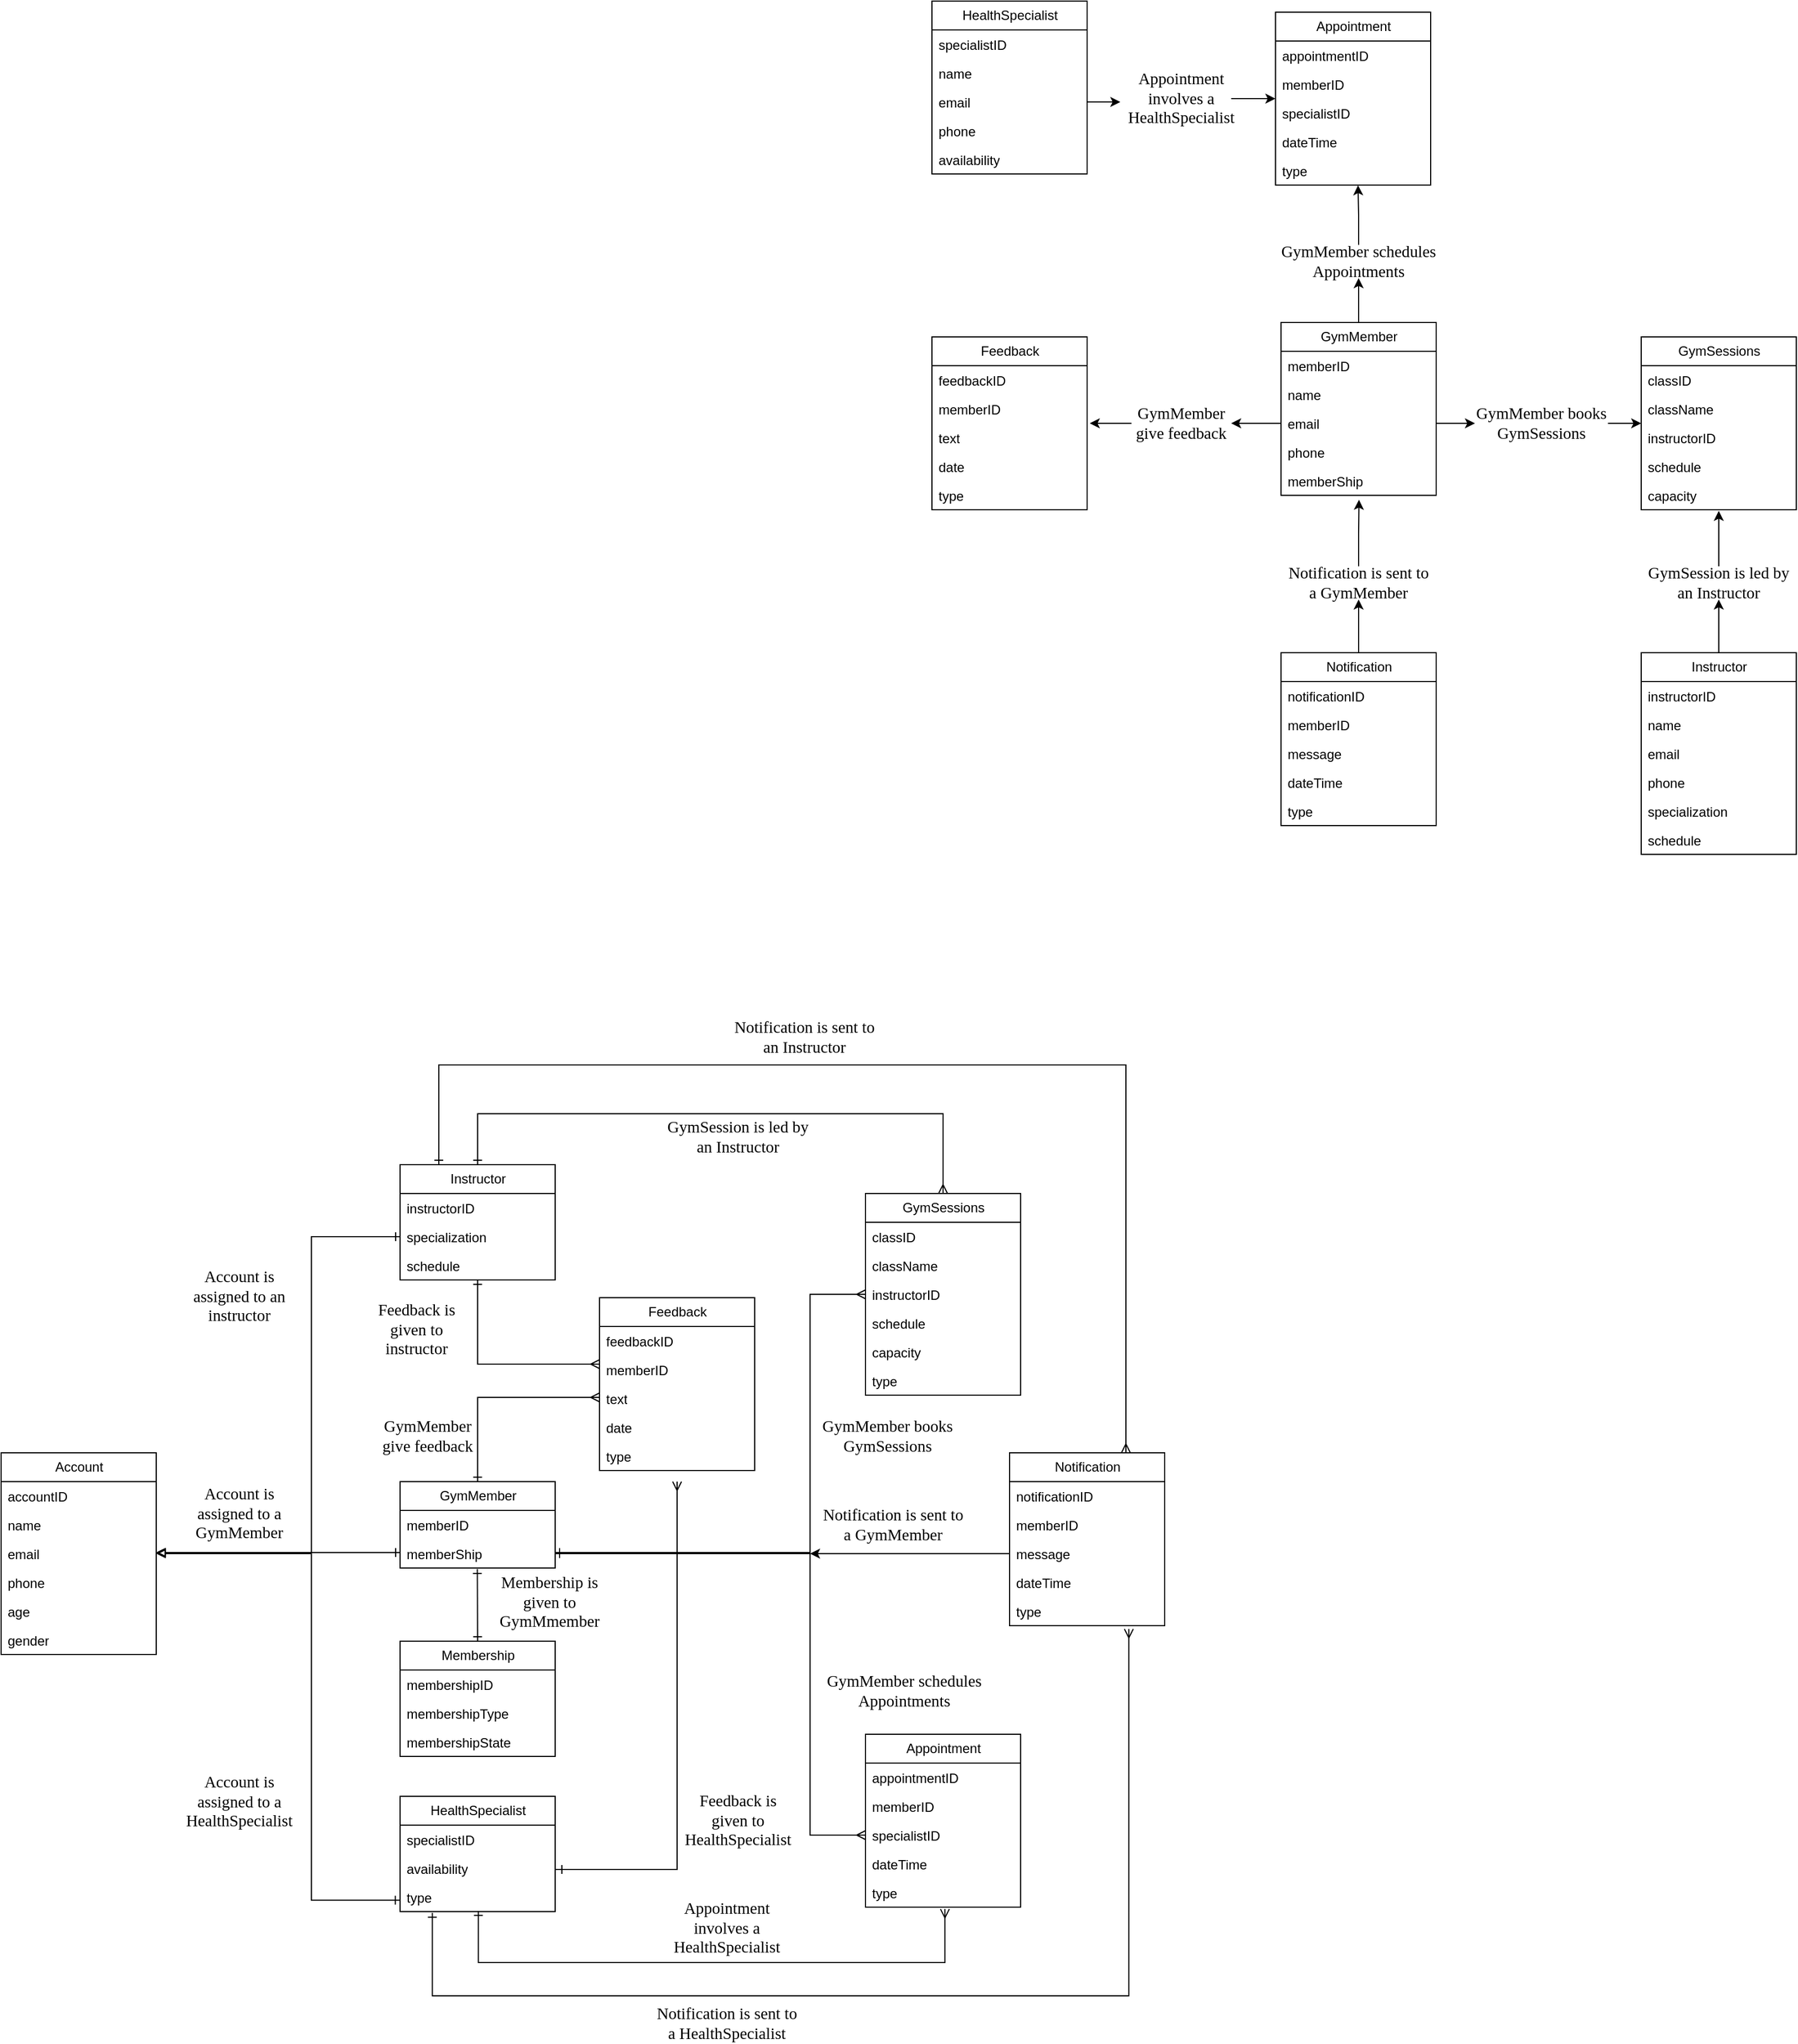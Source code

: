 <mxfile version="24.7.17">
  <diagram name="Página-1" id="GbLppOa-aKxcpYjnrUdF">
    <mxGraphModel dx="1869" dy="533" grid="1" gridSize="10" guides="1" tooltips="1" connect="1" arrows="1" fold="1" page="1" pageScale="1" pageWidth="827" pageHeight="1169" math="0" shadow="0">
      <root>
        <mxCell id="0" />
        <mxCell id="1" parent="0" />
        <mxCell id="L3u5xqZcapgzuwk6DoUi-85" style="edgeStyle=orthogonalEdgeStyle;rounded=0;orthogonalLoop=1;jettySize=auto;html=1;exitX=0.5;exitY=0;exitDx=0;exitDy=0;entryX=0.5;entryY=1;entryDx=0;entryDy=0;" parent="1" source="L3u5xqZcapgzuwk6DoUi-86" target="L3u5xqZcapgzuwk6DoUi-134" edge="1">
          <mxGeometry relative="1" as="geometry" />
        </mxCell>
        <mxCell id="L3u5xqZcapgzuwk6DoUi-86" value="GymMember" style="swimlane;fontStyle=0;childLayout=stackLayout;horizontal=1;startSize=26;fillColor=none;horizontalStack=0;resizeParent=1;resizeParentMax=0;resizeLast=0;collapsible=1;marginBottom=0;html=1;" parent="1" vertex="1">
          <mxGeometry x="335" y="320" width="140" height="156" as="geometry" />
        </mxCell>
        <mxCell id="L3u5xqZcapgzuwk6DoUi-87" value="memberID" style="text;strokeColor=none;fillColor=none;align=left;verticalAlign=top;spacingLeft=4;spacingRight=4;overflow=hidden;rotatable=0;points=[[0,0.5],[1,0.5]];portConstraint=eastwest;whiteSpace=wrap;html=1;" parent="L3u5xqZcapgzuwk6DoUi-86" vertex="1">
          <mxGeometry y="26" width="140" height="26" as="geometry" />
        </mxCell>
        <mxCell id="L3u5xqZcapgzuwk6DoUi-88" value="name" style="text;strokeColor=none;fillColor=none;align=left;verticalAlign=top;spacingLeft=4;spacingRight=4;overflow=hidden;rotatable=0;points=[[0,0.5],[1,0.5]];portConstraint=eastwest;whiteSpace=wrap;html=1;" parent="L3u5xqZcapgzuwk6DoUi-86" vertex="1">
          <mxGeometry y="52" width="140" height="26" as="geometry" />
        </mxCell>
        <mxCell id="L3u5xqZcapgzuwk6DoUi-89" value="email" style="text;strokeColor=none;fillColor=none;align=left;verticalAlign=top;spacingLeft=4;spacingRight=4;overflow=hidden;rotatable=0;points=[[0,0.5],[1,0.5]];portConstraint=eastwest;whiteSpace=wrap;html=1;" parent="L3u5xqZcapgzuwk6DoUi-86" vertex="1">
          <mxGeometry y="78" width="140" height="26" as="geometry" />
        </mxCell>
        <mxCell id="L3u5xqZcapgzuwk6DoUi-90" value="phone" style="text;strokeColor=none;fillColor=none;align=left;verticalAlign=top;spacingLeft=4;spacingRight=4;overflow=hidden;rotatable=0;points=[[0,0.5],[1,0.5]];portConstraint=eastwest;whiteSpace=wrap;html=1;" parent="L3u5xqZcapgzuwk6DoUi-86" vertex="1">
          <mxGeometry y="104" width="140" height="26" as="geometry" />
        </mxCell>
        <mxCell id="L3u5xqZcapgzuwk6DoUi-91" value="memberShip" style="text;strokeColor=none;fillColor=none;align=left;verticalAlign=top;spacingLeft=4;spacingRight=4;overflow=hidden;rotatable=0;points=[[0,0.5],[1,0.5]];portConstraint=eastwest;whiteSpace=wrap;html=1;" parent="L3u5xqZcapgzuwk6DoUi-86" vertex="1">
          <mxGeometry y="130" width="140" height="26" as="geometry" />
        </mxCell>
        <mxCell id="L3u5xqZcapgzuwk6DoUi-92" style="edgeStyle=orthogonalEdgeStyle;rounded=0;orthogonalLoop=1;jettySize=auto;html=1;exitX=0.5;exitY=0;exitDx=0;exitDy=0;" parent="1" source="L3u5xqZcapgzuwk6DoUi-93" target="L3u5xqZcapgzuwk6DoUi-139" edge="1">
          <mxGeometry relative="1" as="geometry" />
        </mxCell>
        <mxCell id="L3u5xqZcapgzuwk6DoUi-93" value="Instructor" style="swimlane;fontStyle=0;childLayout=stackLayout;horizontal=1;startSize=26;fillColor=none;horizontalStack=0;resizeParent=1;resizeParentMax=0;resizeLast=0;collapsible=1;marginBottom=0;html=1;" parent="1" vertex="1">
          <mxGeometry x="660" y="618" width="140" height="182" as="geometry" />
        </mxCell>
        <mxCell id="L3u5xqZcapgzuwk6DoUi-94" value="instructorID" style="text;strokeColor=none;fillColor=none;align=left;verticalAlign=top;spacingLeft=4;spacingRight=4;overflow=hidden;rotatable=0;points=[[0,0.5],[1,0.5]];portConstraint=eastwest;whiteSpace=wrap;html=1;" parent="L3u5xqZcapgzuwk6DoUi-93" vertex="1">
          <mxGeometry y="26" width="140" height="26" as="geometry" />
        </mxCell>
        <mxCell id="L3u5xqZcapgzuwk6DoUi-95" value="name" style="text;strokeColor=none;fillColor=none;align=left;verticalAlign=top;spacingLeft=4;spacingRight=4;overflow=hidden;rotatable=0;points=[[0,0.5],[1,0.5]];portConstraint=eastwest;whiteSpace=wrap;html=1;" parent="L3u5xqZcapgzuwk6DoUi-93" vertex="1">
          <mxGeometry y="52" width="140" height="26" as="geometry" />
        </mxCell>
        <mxCell id="L3u5xqZcapgzuwk6DoUi-96" value="email" style="text;strokeColor=none;fillColor=none;align=left;verticalAlign=top;spacingLeft=4;spacingRight=4;overflow=hidden;rotatable=0;points=[[0,0.5],[1,0.5]];portConstraint=eastwest;whiteSpace=wrap;html=1;" parent="L3u5xqZcapgzuwk6DoUi-93" vertex="1">
          <mxGeometry y="78" width="140" height="26" as="geometry" />
        </mxCell>
        <mxCell id="L3u5xqZcapgzuwk6DoUi-97" value="phone" style="text;strokeColor=none;fillColor=none;align=left;verticalAlign=top;spacingLeft=4;spacingRight=4;overflow=hidden;rotatable=0;points=[[0,0.5],[1,0.5]];portConstraint=eastwest;whiteSpace=wrap;html=1;" parent="L3u5xqZcapgzuwk6DoUi-93" vertex="1">
          <mxGeometry y="104" width="140" height="26" as="geometry" />
        </mxCell>
        <mxCell id="L3u5xqZcapgzuwk6DoUi-98" value="specialization" style="text;strokeColor=none;fillColor=none;align=left;verticalAlign=top;spacingLeft=4;spacingRight=4;overflow=hidden;rotatable=0;points=[[0,0.5],[1,0.5]];portConstraint=eastwest;whiteSpace=wrap;html=1;" parent="L3u5xqZcapgzuwk6DoUi-93" vertex="1">
          <mxGeometry y="130" width="140" height="26" as="geometry" />
        </mxCell>
        <mxCell id="L3u5xqZcapgzuwk6DoUi-99" value="schedule" style="text;strokeColor=none;fillColor=none;align=left;verticalAlign=top;spacingLeft=4;spacingRight=4;overflow=hidden;rotatable=0;points=[[0,0.5],[1,0.5]];portConstraint=eastwest;whiteSpace=wrap;html=1;" parent="L3u5xqZcapgzuwk6DoUi-93" vertex="1">
          <mxGeometry y="156" width="140" height="26" as="geometry" />
        </mxCell>
        <mxCell id="L3u5xqZcapgzuwk6DoUi-100" value="Appointment" style="swimlane;fontStyle=0;childLayout=stackLayout;horizontal=1;startSize=26;fillColor=none;horizontalStack=0;resizeParent=1;resizeParentMax=0;resizeLast=0;collapsible=1;marginBottom=0;html=1;" parent="1" vertex="1">
          <mxGeometry x="330" y="40" width="140" height="156" as="geometry" />
        </mxCell>
        <mxCell id="L3u5xqZcapgzuwk6DoUi-101" value="appointmentID" style="text;strokeColor=none;fillColor=none;align=left;verticalAlign=top;spacingLeft=4;spacingRight=4;overflow=hidden;rotatable=0;points=[[0,0.5],[1,0.5]];portConstraint=eastwest;whiteSpace=wrap;html=1;" parent="L3u5xqZcapgzuwk6DoUi-100" vertex="1">
          <mxGeometry y="26" width="140" height="26" as="geometry" />
        </mxCell>
        <mxCell id="L3u5xqZcapgzuwk6DoUi-102" value="memberID" style="text;strokeColor=none;fillColor=none;align=left;verticalAlign=top;spacingLeft=4;spacingRight=4;overflow=hidden;rotatable=0;points=[[0,0.5],[1,0.5]];portConstraint=eastwest;whiteSpace=wrap;html=1;" parent="L3u5xqZcapgzuwk6DoUi-100" vertex="1">
          <mxGeometry y="52" width="140" height="26" as="geometry" />
        </mxCell>
        <mxCell id="L3u5xqZcapgzuwk6DoUi-103" value="specialistID" style="text;strokeColor=none;fillColor=none;align=left;verticalAlign=top;spacingLeft=4;spacingRight=4;overflow=hidden;rotatable=0;points=[[0,0.5],[1,0.5]];portConstraint=eastwest;whiteSpace=wrap;html=1;" parent="L3u5xqZcapgzuwk6DoUi-100" vertex="1">
          <mxGeometry y="78" width="140" height="26" as="geometry" />
        </mxCell>
        <mxCell id="L3u5xqZcapgzuwk6DoUi-104" value="dateTime" style="text;strokeColor=none;fillColor=none;align=left;verticalAlign=top;spacingLeft=4;spacingRight=4;overflow=hidden;rotatable=0;points=[[0,0.5],[1,0.5]];portConstraint=eastwest;whiteSpace=wrap;html=1;" parent="L3u5xqZcapgzuwk6DoUi-100" vertex="1">
          <mxGeometry y="104" width="140" height="26" as="geometry" />
        </mxCell>
        <mxCell id="L3u5xqZcapgzuwk6DoUi-105" value="type" style="text;strokeColor=none;fillColor=none;align=left;verticalAlign=top;spacingLeft=4;spacingRight=4;overflow=hidden;rotatable=0;points=[[0,0.5],[1,0.5]];portConstraint=eastwest;whiteSpace=wrap;html=1;" parent="L3u5xqZcapgzuwk6DoUi-100" vertex="1">
          <mxGeometry y="130" width="140" height="26" as="geometry" />
        </mxCell>
        <mxCell id="L3u5xqZcapgzuwk6DoUi-106" value="GymSessions" style="swimlane;fontStyle=0;childLayout=stackLayout;horizontal=1;startSize=26;fillColor=none;horizontalStack=0;resizeParent=1;resizeParentMax=0;resizeLast=0;collapsible=1;marginBottom=0;html=1;" parent="1" vertex="1">
          <mxGeometry x="660" y="333" width="140" height="156" as="geometry" />
        </mxCell>
        <mxCell id="L3u5xqZcapgzuwk6DoUi-107" value="classID" style="text;strokeColor=none;fillColor=none;align=left;verticalAlign=top;spacingLeft=4;spacingRight=4;overflow=hidden;rotatable=0;points=[[0,0.5],[1,0.5]];portConstraint=eastwest;whiteSpace=wrap;html=1;" parent="L3u5xqZcapgzuwk6DoUi-106" vertex="1">
          <mxGeometry y="26" width="140" height="26" as="geometry" />
        </mxCell>
        <mxCell id="L3u5xqZcapgzuwk6DoUi-108" value="className" style="text;strokeColor=none;fillColor=none;align=left;verticalAlign=top;spacingLeft=4;spacingRight=4;overflow=hidden;rotatable=0;points=[[0,0.5],[1,0.5]];portConstraint=eastwest;whiteSpace=wrap;html=1;" parent="L3u5xqZcapgzuwk6DoUi-106" vertex="1">
          <mxGeometry y="52" width="140" height="26" as="geometry" />
        </mxCell>
        <mxCell id="L3u5xqZcapgzuwk6DoUi-109" value="instructorID" style="text;strokeColor=none;fillColor=none;align=left;verticalAlign=top;spacingLeft=4;spacingRight=4;overflow=hidden;rotatable=0;points=[[0,0.5],[1,0.5]];portConstraint=eastwest;whiteSpace=wrap;html=1;" parent="L3u5xqZcapgzuwk6DoUi-106" vertex="1">
          <mxGeometry y="78" width="140" height="26" as="geometry" />
        </mxCell>
        <mxCell id="L3u5xqZcapgzuwk6DoUi-110" value="schedule" style="text;strokeColor=none;fillColor=none;align=left;verticalAlign=top;spacingLeft=4;spacingRight=4;overflow=hidden;rotatable=0;points=[[0,0.5],[1,0.5]];portConstraint=eastwest;whiteSpace=wrap;html=1;" parent="L3u5xqZcapgzuwk6DoUi-106" vertex="1">
          <mxGeometry y="104" width="140" height="26" as="geometry" />
        </mxCell>
        <mxCell id="L3u5xqZcapgzuwk6DoUi-111" value="capacity" style="text;strokeColor=none;fillColor=none;align=left;verticalAlign=top;spacingLeft=4;spacingRight=4;overflow=hidden;rotatable=0;points=[[0,0.5],[1,0.5]];portConstraint=eastwest;whiteSpace=wrap;html=1;" parent="L3u5xqZcapgzuwk6DoUi-106" vertex="1">
          <mxGeometry y="130" width="140" height="26" as="geometry" />
        </mxCell>
        <mxCell id="L3u5xqZcapgzuwk6DoUi-112" value="HealthSpecialist" style="swimlane;fontStyle=0;childLayout=stackLayout;horizontal=1;startSize=26;fillColor=none;horizontalStack=0;resizeParent=1;resizeParentMax=0;resizeLast=0;collapsible=1;marginBottom=0;html=1;" parent="1" vertex="1">
          <mxGeometry x="20" y="30" width="140" height="156" as="geometry" />
        </mxCell>
        <mxCell id="L3u5xqZcapgzuwk6DoUi-113" value="specialistID" style="text;strokeColor=none;fillColor=none;align=left;verticalAlign=top;spacingLeft=4;spacingRight=4;overflow=hidden;rotatable=0;points=[[0,0.5],[1,0.5]];portConstraint=eastwest;whiteSpace=wrap;html=1;" parent="L3u5xqZcapgzuwk6DoUi-112" vertex="1">
          <mxGeometry y="26" width="140" height="26" as="geometry" />
        </mxCell>
        <mxCell id="L3u5xqZcapgzuwk6DoUi-114" value="name" style="text;strokeColor=none;fillColor=none;align=left;verticalAlign=top;spacingLeft=4;spacingRight=4;overflow=hidden;rotatable=0;points=[[0,0.5],[1,0.5]];portConstraint=eastwest;whiteSpace=wrap;html=1;" parent="L3u5xqZcapgzuwk6DoUi-112" vertex="1">
          <mxGeometry y="52" width="140" height="26" as="geometry" />
        </mxCell>
        <mxCell id="L3u5xqZcapgzuwk6DoUi-115" style="edgeStyle=orthogonalEdgeStyle;rounded=0;orthogonalLoop=1;jettySize=auto;html=1;exitX=1;exitY=0.5;exitDx=0;exitDy=0;" parent="L3u5xqZcapgzuwk6DoUi-112" source="L3u5xqZcapgzuwk6DoUi-116" edge="1">
          <mxGeometry relative="1" as="geometry">
            <mxPoint x="170" y="91.077" as="targetPoint" />
          </mxGeometry>
        </mxCell>
        <mxCell id="L3u5xqZcapgzuwk6DoUi-116" value="email" style="text;strokeColor=none;fillColor=none;align=left;verticalAlign=top;spacingLeft=4;spacingRight=4;overflow=hidden;rotatable=0;points=[[0,0.5],[1,0.5]];portConstraint=eastwest;whiteSpace=wrap;html=1;" parent="L3u5xqZcapgzuwk6DoUi-112" vertex="1">
          <mxGeometry y="78" width="140" height="26" as="geometry" />
        </mxCell>
        <mxCell id="L3u5xqZcapgzuwk6DoUi-117" value="phone" style="text;strokeColor=none;fillColor=none;align=left;verticalAlign=top;spacingLeft=4;spacingRight=4;overflow=hidden;rotatable=0;points=[[0,0.5],[1,0.5]];portConstraint=eastwest;whiteSpace=wrap;html=1;" parent="L3u5xqZcapgzuwk6DoUi-112" vertex="1">
          <mxGeometry y="104" width="140" height="26" as="geometry" />
        </mxCell>
        <mxCell id="L3u5xqZcapgzuwk6DoUi-118" value="availability" style="text;strokeColor=none;fillColor=none;align=left;verticalAlign=top;spacingLeft=4;spacingRight=4;overflow=hidden;rotatable=0;points=[[0,0.5],[1,0.5]];portConstraint=eastwest;whiteSpace=wrap;html=1;" parent="L3u5xqZcapgzuwk6DoUi-112" vertex="1">
          <mxGeometry y="130" width="140" height="26" as="geometry" />
        </mxCell>
        <mxCell id="L3u5xqZcapgzuwk6DoUi-119" style="edgeStyle=orthogonalEdgeStyle;rounded=0;orthogonalLoop=1;jettySize=auto;html=1;exitX=0.5;exitY=0;exitDx=0;exitDy=0;entryX=0.5;entryY=1;entryDx=0;entryDy=0;" parent="1" source="L3u5xqZcapgzuwk6DoUi-120" target="L3u5xqZcapgzuwk6DoUi-136" edge="1">
          <mxGeometry relative="1" as="geometry" />
        </mxCell>
        <mxCell id="L3u5xqZcapgzuwk6DoUi-120" value="Notification" style="swimlane;fontStyle=0;childLayout=stackLayout;horizontal=1;startSize=26;fillColor=none;horizontalStack=0;resizeParent=1;resizeParentMax=0;resizeLast=0;collapsible=1;marginBottom=0;html=1;" parent="1" vertex="1">
          <mxGeometry x="335" y="618" width="140" height="156" as="geometry" />
        </mxCell>
        <mxCell id="L3u5xqZcapgzuwk6DoUi-121" value="notificationID" style="text;strokeColor=none;fillColor=none;align=left;verticalAlign=top;spacingLeft=4;spacingRight=4;overflow=hidden;rotatable=0;points=[[0,0.5],[1,0.5]];portConstraint=eastwest;whiteSpace=wrap;html=1;" parent="L3u5xqZcapgzuwk6DoUi-120" vertex="1">
          <mxGeometry y="26" width="140" height="26" as="geometry" />
        </mxCell>
        <mxCell id="L3u5xqZcapgzuwk6DoUi-122" value="memberID" style="text;strokeColor=none;fillColor=none;align=left;verticalAlign=top;spacingLeft=4;spacingRight=4;overflow=hidden;rotatable=0;points=[[0,0.5],[1,0.5]];portConstraint=eastwest;whiteSpace=wrap;html=1;" parent="L3u5xqZcapgzuwk6DoUi-120" vertex="1">
          <mxGeometry y="52" width="140" height="26" as="geometry" />
        </mxCell>
        <mxCell id="L3u5xqZcapgzuwk6DoUi-123" value="message" style="text;strokeColor=none;fillColor=none;align=left;verticalAlign=top;spacingLeft=4;spacingRight=4;overflow=hidden;rotatable=0;points=[[0,0.5],[1,0.5]];portConstraint=eastwest;whiteSpace=wrap;html=1;" parent="L3u5xqZcapgzuwk6DoUi-120" vertex="1">
          <mxGeometry y="78" width="140" height="26" as="geometry" />
        </mxCell>
        <mxCell id="L3u5xqZcapgzuwk6DoUi-124" value="dateTime" style="text;strokeColor=none;fillColor=none;align=left;verticalAlign=top;spacingLeft=4;spacingRight=4;overflow=hidden;rotatable=0;points=[[0,0.5],[1,0.5]];portConstraint=eastwest;whiteSpace=wrap;html=1;" parent="L3u5xqZcapgzuwk6DoUi-120" vertex="1">
          <mxGeometry y="104" width="140" height="26" as="geometry" />
        </mxCell>
        <mxCell id="L3u5xqZcapgzuwk6DoUi-125" value="type" style="text;strokeColor=none;fillColor=none;align=left;verticalAlign=top;spacingLeft=4;spacingRight=4;overflow=hidden;rotatable=0;points=[[0,0.5],[1,0.5]];portConstraint=eastwest;whiteSpace=wrap;html=1;" parent="L3u5xqZcapgzuwk6DoUi-120" vertex="1">
          <mxGeometry y="130" width="140" height="26" as="geometry" />
        </mxCell>
        <mxCell id="L3u5xqZcapgzuwk6DoUi-126" value="Feedback" style="swimlane;fontStyle=0;childLayout=stackLayout;horizontal=1;startSize=26;fillColor=none;horizontalStack=0;resizeParent=1;resizeParentMax=0;resizeLast=0;collapsible=1;marginBottom=0;html=1;" parent="1" vertex="1">
          <mxGeometry x="20" y="333" width="140" height="156" as="geometry" />
        </mxCell>
        <mxCell id="L3u5xqZcapgzuwk6DoUi-127" value="feedbackID" style="text;strokeColor=none;fillColor=none;align=left;verticalAlign=top;spacingLeft=4;spacingRight=4;overflow=hidden;rotatable=0;points=[[0,0.5],[1,0.5]];portConstraint=eastwest;whiteSpace=wrap;html=1;" parent="L3u5xqZcapgzuwk6DoUi-126" vertex="1">
          <mxGeometry y="26" width="140" height="26" as="geometry" />
        </mxCell>
        <mxCell id="L3u5xqZcapgzuwk6DoUi-128" value="memberID" style="text;strokeColor=none;fillColor=none;align=left;verticalAlign=top;spacingLeft=4;spacingRight=4;overflow=hidden;rotatable=0;points=[[0,0.5],[1,0.5]];portConstraint=eastwest;whiteSpace=wrap;html=1;" parent="L3u5xqZcapgzuwk6DoUi-126" vertex="1">
          <mxGeometry y="52" width="140" height="26" as="geometry" />
        </mxCell>
        <mxCell id="L3u5xqZcapgzuwk6DoUi-129" value="text" style="text;strokeColor=none;fillColor=none;align=left;verticalAlign=top;spacingLeft=4;spacingRight=4;overflow=hidden;rotatable=0;points=[[0,0.5],[1,0.5]];portConstraint=eastwest;whiteSpace=wrap;html=1;" parent="L3u5xqZcapgzuwk6DoUi-126" vertex="1">
          <mxGeometry y="78" width="140" height="26" as="geometry" />
        </mxCell>
        <mxCell id="L3u5xqZcapgzuwk6DoUi-130" value="date" style="text;strokeColor=none;fillColor=none;align=left;verticalAlign=top;spacingLeft=4;spacingRight=4;overflow=hidden;rotatable=0;points=[[0,0.5],[1,0.5]];portConstraint=eastwest;whiteSpace=wrap;html=1;" parent="L3u5xqZcapgzuwk6DoUi-126" vertex="1">
          <mxGeometry y="104" width="140" height="26" as="geometry" />
        </mxCell>
        <mxCell id="L3u5xqZcapgzuwk6DoUi-131" value="type" style="text;strokeColor=none;fillColor=none;align=left;verticalAlign=top;spacingLeft=4;spacingRight=4;overflow=hidden;rotatable=0;points=[[0,0.5],[1,0.5]];portConstraint=eastwest;whiteSpace=wrap;html=1;" parent="L3u5xqZcapgzuwk6DoUi-126" vertex="1">
          <mxGeometry y="130" width="140" height="26" as="geometry" />
        </mxCell>
        <mxCell id="L3u5xqZcapgzuwk6DoUi-132" value="&lt;span id=&quot;docs-internal-guid-869c3728-7fff-032e-5e56-321e2e68bcfe&quot;&gt;&lt;span style=&quot;font-size: 11pt; font-family: Aptos; background-color: transparent; font-variant-numeric: normal; font-variant-east-asian: normal; font-variant-alternates: normal; font-variant-position: normal; vertical-align: baseline; white-space-collapse: preserve;&quot;&gt;GymMember give&lt;/span&gt;&lt;/span&gt;&lt;span id=&quot;docs-internal-guid-a9aae6fc-7fff-23d6-9f64-cd1d7878645a&quot;&gt;&lt;span style=&quot;font-size: 11pt; font-family: Aptos; background-color: transparent; font-variant-numeric: normal; font-variant-east-asian: normal; font-variant-alternates: normal; font-variant-position: normal; vertical-align: baseline; white-space-collapse: preserve;&quot;&gt; feedback&lt;/span&gt;&lt;/span&gt;" style="text;html=1;align=center;verticalAlign=middle;whiteSpace=wrap;rounded=0;" parent="1" vertex="1">
          <mxGeometry x="200" y="396" width="90" height="30" as="geometry" />
        </mxCell>
        <mxCell id="L3u5xqZcapgzuwk6DoUi-133" value="&lt;span id=&quot;docs-internal-guid-869c3728-7fff-032e-5e56-321e2e68bcfe&quot;&gt;&lt;span style=&quot;font-size: 11pt; font-family: Aptos; background-color: transparent; font-variant-numeric: normal; font-variant-east-asian: normal; font-variant-alternates: normal; font-variant-position: normal; vertical-align: baseline; white-space-collapse: preserve;&quot;&gt;GymMember books GymSessions&lt;/span&gt;&lt;/span&gt;" style="text;html=1;align=center;verticalAlign=middle;whiteSpace=wrap;rounded=0;" parent="1" vertex="1">
          <mxGeometry x="510" y="396" width="120" height="30" as="geometry" />
        </mxCell>
        <mxCell id="L3u5xqZcapgzuwk6DoUi-134" value="&lt;span id=&quot;docs-internal-guid-869c3728-7fff-032e-5e56-321e2e68bcfe&quot;&gt;&lt;span style=&quot;font-size: 11pt; font-family: Aptos; background-color: transparent; font-variant-numeric: normal; font-variant-east-asian: normal; font-variant-alternates: normal; font-variant-position: normal; vertical-align: baseline; white-space-collapse: preserve;&quot;&gt;GymMember&lt;/span&gt;&lt;/span&gt;&lt;span id=&quot;docs-internal-guid-ee7951d7-7fff-c7e2-9328-e0224b42451c&quot;&gt;&lt;span style=&quot;font-size: 11pt; font-family: Aptos; background-color: transparent; font-variant-numeric: normal; font-variant-east-asian: normal; font-variant-alternates: normal; font-variant-position: normal; vertical-align: baseline; white-space-collapse: preserve;&quot;&gt; schedules Appointments&lt;/span&gt;&lt;/span&gt;" style="text;html=1;align=center;verticalAlign=middle;whiteSpace=wrap;rounded=0;" parent="1" vertex="1">
          <mxGeometry x="330" y="250" width="150" height="30" as="geometry" />
        </mxCell>
        <mxCell id="L3u5xqZcapgzuwk6DoUi-135" style="edgeStyle=orthogonalEdgeStyle;rounded=0;orthogonalLoop=1;jettySize=auto;html=1;exitX=0.5;exitY=0;exitDx=0;exitDy=0;" parent="1" source="L3u5xqZcapgzuwk6DoUi-136" edge="1">
          <mxGeometry relative="1" as="geometry">
            <mxPoint x="405.333" y="480" as="targetPoint" />
          </mxGeometry>
        </mxCell>
        <mxCell id="L3u5xqZcapgzuwk6DoUi-136" value="&lt;span id=&quot;docs-internal-guid-a3da4393-7fff-4888-42c7-a6ffe34d876b&quot;&gt;&lt;span style=&quot;font-size: 11pt; font-family: Aptos; background-color: transparent; font-variant-numeric: normal; font-variant-east-asian: normal; font-variant-alternates: normal; font-variant-position: normal; vertical-align: baseline; white-space-collapse: preserve;&quot;&gt;Notification is sent to a GymMember&lt;/span&gt;&lt;/span&gt;" style="text;html=1;align=center;verticalAlign=middle;whiteSpace=wrap;rounded=0;" parent="1" vertex="1">
          <mxGeometry x="340" y="540" width="130" height="30" as="geometry" />
        </mxCell>
        <mxCell id="L3u5xqZcapgzuwk6DoUi-137" value="&lt;span id=&quot;docs-internal-guid-825f7afa-7fff-8047-d60d-ca1527bcbaf1&quot;&gt;&lt;span style=&quot;font-size: 11pt; font-family: Aptos; background-color: transparent; font-variant-numeric: normal; font-variant-east-asian: normal; font-variant-alternates: normal; font-variant-position: normal; vertical-align: baseline; white-space-collapse: preserve;&quot;&gt;Appointment involves a HealthSpecialist&lt;/span&gt;&lt;/span&gt;" style="text;html=1;align=center;verticalAlign=middle;whiteSpace=wrap;rounded=0;" parent="1" vertex="1">
          <mxGeometry x="200" y="103" width="90" height="30" as="geometry" />
        </mxCell>
        <mxCell id="L3u5xqZcapgzuwk6DoUi-138" style="edgeStyle=orthogonalEdgeStyle;rounded=0;orthogonalLoop=1;jettySize=auto;html=1;exitX=0.5;exitY=0;exitDx=0;exitDy=0;" parent="1" source="L3u5xqZcapgzuwk6DoUi-139" edge="1">
          <mxGeometry relative="1" as="geometry">
            <mxPoint x="730" y="490" as="targetPoint" />
          </mxGeometry>
        </mxCell>
        <mxCell id="L3u5xqZcapgzuwk6DoUi-139" value="&lt;span id=&quot;docs-internal-guid-869c3728-7fff-032e-5e56-321e2e68bcfe&quot;&gt;&lt;span style=&quot;font-size: 11pt; font-family: Aptos; background-color: transparent; font-variant-numeric: normal; font-variant-east-asian: normal; font-variant-alternates: normal; font-variant-position: normal; vertical-align: baseline; white-space-collapse: preserve;&quot;&gt;GymSession &lt;span id=&quot;docs-internal-guid-a8809bd5-7fff-e4b6-9dd3-46855f919f1f&quot;&gt;&lt;span style=&quot;font-size: 11pt; background-color: transparent; font-variant-numeric: normal; font-variant-east-asian: normal; font-variant-alternates: normal; font-variant-position: normal; vertical-align: baseline;&quot;&gt;is led by an Instructor&lt;/span&gt;&lt;/span&gt;&lt;/span&gt;&lt;/span&gt;" style="text;html=1;align=center;verticalAlign=middle;whiteSpace=wrap;rounded=0;" parent="1" vertex="1">
          <mxGeometry x="665" y="540" width="130" height="30" as="geometry" />
        </mxCell>
        <mxCell id="L3u5xqZcapgzuwk6DoUi-140" style="edgeStyle=orthogonalEdgeStyle;rounded=0;orthogonalLoop=1;jettySize=auto;html=1;exitX=1;exitY=0.5;exitDx=0;exitDy=0;entryX=-0.001;entryY=-0.008;entryDx=0;entryDy=0;entryPerimeter=0;" parent="1" source="L3u5xqZcapgzuwk6DoUi-137" target="L3u5xqZcapgzuwk6DoUi-103" edge="1">
          <mxGeometry relative="1" as="geometry" />
        </mxCell>
        <mxCell id="L3u5xqZcapgzuwk6DoUi-141" style="edgeStyle=orthogonalEdgeStyle;rounded=0;orthogonalLoop=1;jettySize=auto;html=1;exitX=0.5;exitY=0;exitDx=0;exitDy=0;entryX=0.532;entryY=1.008;entryDx=0;entryDy=0;entryPerimeter=0;" parent="1" source="L3u5xqZcapgzuwk6DoUi-134" target="L3u5xqZcapgzuwk6DoUi-105" edge="1">
          <mxGeometry relative="1" as="geometry" />
        </mxCell>
        <mxCell id="L3u5xqZcapgzuwk6DoUi-142" style="edgeStyle=orthogonalEdgeStyle;rounded=0;orthogonalLoop=1;jettySize=auto;html=1;exitX=0;exitY=0.5;exitDx=0;exitDy=0;entryX=1.017;entryY=-0.005;entryDx=0;entryDy=0;entryPerimeter=0;" parent="1" source="L3u5xqZcapgzuwk6DoUi-132" target="L3u5xqZcapgzuwk6DoUi-129" edge="1">
          <mxGeometry relative="1" as="geometry" />
        </mxCell>
        <mxCell id="L3u5xqZcapgzuwk6DoUi-143" style="edgeStyle=orthogonalEdgeStyle;rounded=0;orthogonalLoop=1;jettySize=auto;html=1;exitX=0;exitY=0.5;exitDx=0;exitDy=0;entryX=1;entryY=0.5;entryDx=0;entryDy=0;" parent="1" source="L3u5xqZcapgzuwk6DoUi-89" target="L3u5xqZcapgzuwk6DoUi-132" edge="1">
          <mxGeometry relative="1" as="geometry" />
        </mxCell>
        <mxCell id="L3u5xqZcapgzuwk6DoUi-144" style="edgeStyle=orthogonalEdgeStyle;rounded=0;orthogonalLoop=1;jettySize=auto;html=1;exitX=1;exitY=0.5;exitDx=0;exitDy=0;entryX=0;entryY=0.5;entryDx=0;entryDy=0;" parent="1" source="L3u5xqZcapgzuwk6DoUi-89" target="L3u5xqZcapgzuwk6DoUi-133" edge="1">
          <mxGeometry relative="1" as="geometry" />
        </mxCell>
        <mxCell id="L3u5xqZcapgzuwk6DoUi-145" style="edgeStyle=orthogonalEdgeStyle;rounded=0;orthogonalLoop=1;jettySize=auto;html=1;exitX=1;exitY=0.5;exitDx=0;exitDy=0;entryX=0;entryY=0;entryDx=0;entryDy=0;entryPerimeter=0;" parent="1" source="L3u5xqZcapgzuwk6DoUi-133" target="L3u5xqZcapgzuwk6DoUi-109" edge="1">
          <mxGeometry relative="1" as="geometry" />
        </mxCell>
        <mxCell id="L3u5xqZcapgzuwk6DoUi-146" value="Account" style="swimlane;fontStyle=0;childLayout=stackLayout;horizontal=1;startSize=26;fillColor=none;horizontalStack=0;resizeParent=1;resizeParentMax=0;resizeLast=0;collapsible=1;marginBottom=0;html=1;" parent="1" vertex="1">
          <mxGeometry x="-820" y="1340" width="140" height="182" as="geometry" />
        </mxCell>
        <mxCell id="L3u5xqZcapgzuwk6DoUi-147" value="accountID" style="text;strokeColor=none;fillColor=none;align=left;verticalAlign=top;spacingLeft=4;spacingRight=4;overflow=hidden;rotatable=0;points=[[0,0.5],[1,0.5]];portConstraint=eastwest;whiteSpace=wrap;html=1;" parent="L3u5xqZcapgzuwk6DoUi-146" vertex="1">
          <mxGeometry y="26" width="140" height="26" as="geometry" />
        </mxCell>
        <mxCell id="L3u5xqZcapgzuwk6DoUi-148" value="name" style="text;strokeColor=none;fillColor=none;align=left;verticalAlign=top;spacingLeft=4;spacingRight=4;overflow=hidden;rotatable=0;points=[[0,0.5],[1,0.5]];portConstraint=eastwest;whiteSpace=wrap;html=1;" parent="L3u5xqZcapgzuwk6DoUi-146" vertex="1">
          <mxGeometry y="52" width="140" height="26" as="geometry" />
        </mxCell>
        <mxCell id="L3u5xqZcapgzuwk6DoUi-149" value="email" style="text;strokeColor=none;fillColor=none;align=left;verticalAlign=top;spacingLeft=4;spacingRight=4;overflow=hidden;rotatable=0;points=[[0,0.5],[1,0.5]];portConstraint=eastwest;whiteSpace=wrap;html=1;" parent="L3u5xqZcapgzuwk6DoUi-146" vertex="1">
          <mxGeometry y="78" width="140" height="26" as="geometry" />
        </mxCell>
        <mxCell id="L3u5xqZcapgzuwk6DoUi-150" value="phone" style="text;strokeColor=none;fillColor=none;align=left;verticalAlign=top;spacingLeft=4;spacingRight=4;overflow=hidden;rotatable=0;points=[[0,0.5],[1,0.5]];portConstraint=eastwest;whiteSpace=wrap;html=1;" parent="L3u5xqZcapgzuwk6DoUi-146" vertex="1">
          <mxGeometry y="104" width="140" height="26" as="geometry" />
        </mxCell>
        <mxCell id="L3u5xqZcapgzuwk6DoUi-151" value="age" style="text;strokeColor=none;fillColor=none;align=left;verticalAlign=top;spacingLeft=4;spacingRight=4;overflow=hidden;rotatable=0;points=[[0,0.5],[1,0.5]];portConstraint=eastwest;whiteSpace=wrap;html=1;" parent="L3u5xqZcapgzuwk6DoUi-146" vertex="1">
          <mxGeometry y="130" width="140" height="26" as="geometry" />
        </mxCell>
        <mxCell id="L3u5xqZcapgzuwk6DoUi-152" value="gender" style="text;strokeColor=none;fillColor=none;align=left;verticalAlign=top;spacingLeft=4;spacingRight=4;overflow=hidden;rotatable=0;points=[[0,0.5],[1,0.5]];portConstraint=eastwest;whiteSpace=wrap;html=1;" parent="L3u5xqZcapgzuwk6DoUi-146" vertex="1">
          <mxGeometry y="156" width="140" height="26" as="geometry" />
        </mxCell>
        <mxCell id="L3u5xqZcapgzuwk6DoUi-153" value="GymMember" style="swimlane;fontStyle=0;childLayout=stackLayout;horizontal=1;startSize=26;fillColor=none;horizontalStack=0;resizeParent=1;resizeParentMax=0;resizeLast=0;collapsible=1;marginBottom=0;html=1;" parent="1" vertex="1">
          <mxGeometry x="-460" y="1366" width="140" height="78" as="geometry" />
        </mxCell>
        <mxCell id="L3u5xqZcapgzuwk6DoUi-154" value="memberID" style="text;strokeColor=none;fillColor=none;align=left;verticalAlign=top;spacingLeft=4;spacingRight=4;overflow=hidden;rotatable=0;points=[[0,0.5],[1,0.5]];portConstraint=eastwest;whiteSpace=wrap;html=1;" parent="L3u5xqZcapgzuwk6DoUi-153" vertex="1">
          <mxGeometry y="26" width="140" height="26" as="geometry" />
        </mxCell>
        <mxCell id="L3u5xqZcapgzuwk6DoUi-155" value="memberShip" style="text;strokeColor=none;fillColor=none;align=left;verticalAlign=top;spacingLeft=4;spacingRight=4;overflow=hidden;rotatable=0;points=[[0,0.5],[1,0.5]];portConstraint=eastwest;whiteSpace=wrap;html=1;" parent="L3u5xqZcapgzuwk6DoUi-153" vertex="1">
          <mxGeometry y="52" width="140" height="26" as="geometry" />
        </mxCell>
        <mxCell id="L3u5xqZcapgzuwk6DoUi-156" value="HealthSpecialist" style="swimlane;fontStyle=0;childLayout=stackLayout;horizontal=1;startSize=26;fillColor=none;horizontalStack=0;resizeParent=1;resizeParentMax=0;resizeLast=0;collapsible=1;marginBottom=0;html=1;" parent="1" vertex="1">
          <mxGeometry x="-460" y="1650" width="140" height="104" as="geometry" />
        </mxCell>
        <mxCell id="L3u5xqZcapgzuwk6DoUi-157" value="specialistID" style="text;strokeColor=none;fillColor=none;align=left;verticalAlign=top;spacingLeft=4;spacingRight=4;overflow=hidden;rotatable=0;points=[[0,0.5],[1,0.5]];portConstraint=eastwest;whiteSpace=wrap;html=1;" parent="L3u5xqZcapgzuwk6DoUi-156" vertex="1">
          <mxGeometry y="26" width="140" height="26" as="geometry" />
        </mxCell>
        <mxCell id="L3u5xqZcapgzuwk6DoUi-158" value="availability" style="text;strokeColor=none;fillColor=none;align=left;verticalAlign=top;spacingLeft=4;spacingRight=4;overflow=hidden;rotatable=0;points=[[0,0.5],[1,0.5]];portConstraint=eastwest;whiteSpace=wrap;html=1;" parent="L3u5xqZcapgzuwk6DoUi-156" vertex="1">
          <mxGeometry y="52" width="140" height="26" as="geometry" />
        </mxCell>
        <mxCell id="L3u5xqZcapgzuwk6DoUi-159" value="type" style="text;strokeColor=none;fillColor=none;align=left;verticalAlign=top;spacingLeft=4;spacingRight=4;overflow=hidden;rotatable=0;points=[[0,0.5],[1,0.5]];portConstraint=eastwest;whiteSpace=wrap;html=1;" parent="L3u5xqZcapgzuwk6DoUi-156" vertex="1">
          <mxGeometry y="78" width="140" height="26" as="geometry" />
        </mxCell>
        <mxCell id="L3u5xqZcapgzuwk6DoUi-160" value="Instructor" style="swimlane;fontStyle=0;childLayout=stackLayout;horizontal=1;startSize=26;fillColor=none;horizontalStack=0;resizeParent=1;resizeParentMax=0;resizeLast=0;collapsible=1;marginBottom=0;html=1;" parent="1" vertex="1">
          <mxGeometry x="-460" y="1080" width="140" height="104" as="geometry" />
        </mxCell>
        <mxCell id="L3u5xqZcapgzuwk6DoUi-161" value="instructorID" style="text;strokeColor=none;fillColor=none;align=left;verticalAlign=top;spacingLeft=4;spacingRight=4;overflow=hidden;rotatable=0;points=[[0,0.5],[1,0.5]];portConstraint=eastwest;whiteSpace=wrap;html=1;" parent="L3u5xqZcapgzuwk6DoUi-160" vertex="1">
          <mxGeometry y="26" width="140" height="26" as="geometry" />
        </mxCell>
        <mxCell id="L3u5xqZcapgzuwk6DoUi-162" value="specialization" style="text;strokeColor=none;fillColor=none;align=left;verticalAlign=top;spacingLeft=4;spacingRight=4;overflow=hidden;rotatable=0;points=[[0,0.5],[1,0.5]];portConstraint=eastwest;whiteSpace=wrap;html=1;" parent="L3u5xqZcapgzuwk6DoUi-160" vertex="1">
          <mxGeometry y="52" width="140" height="26" as="geometry" />
        </mxCell>
        <mxCell id="L3u5xqZcapgzuwk6DoUi-163" value="schedule" style="text;strokeColor=none;fillColor=none;align=left;verticalAlign=top;spacingLeft=4;spacingRight=4;overflow=hidden;rotatable=0;points=[[0,0.5],[1,0.5]];portConstraint=eastwest;whiteSpace=wrap;html=1;" parent="L3u5xqZcapgzuwk6DoUi-160" vertex="1">
          <mxGeometry y="78" width="140" height="26" as="geometry" />
        </mxCell>
        <mxCell id="L3u5xqZcapgzuwk6DoUi-164" value="GymSessions" style="swimlane;fontStyle=0;childLayout=stackLayout;horizontal=1;startSize=26;fillColor=none;horizontalStack=0;resizeParent=1;resizeParentMax=0;resizeLast=0;collapsible=1;marginBottom=0;html=1;" parent="1" vertex="1">
          <mxGeometry x="-40" y="1106" width="140" height="182" as="geometry" />
        </mxCell>
        <mxCell id="L3u5xqZcapgzuwk6DoUi-165" value="classID" style="text;strokeColor=none;fillColor=none;align=left;verticalAlign=top;spacingLeft=4;spacingRight=4;overflow=hidden;rotatable=0;points=[[0,0.5],[1,0.5]];portConstraint=eastwest;whiteSpace=wrap;html=1;" parent="L3u5xqZcapgzuwk6DoUi-164" vertex="1">
          <mxGeometry y="26" width="140" height="26" as="geometry" />
        </mxCell>
        <mxCell id="L3u5xqZcapgzuwk6DoUi-166" value="className" style="text;strokeColor=none;fillColor=none;align=left;verticalAlign=top;spacingLeft=4;spacingRight=4;overflow=hidden;rotatable=0;points=[[0,0.5],[1,0.5]];portConstraint=eastwest;whiteSpace=wrap;html=1;" parent="L3u5xqZcapgzuwk6DoUi-164" vertex="1">
          <mxGeometry y="52" width="140" height="26" as="geometry" />
        </mxCell>
        <mxCell id="L3u5xqZcapgzuwk6DoUi-167" value="instructorID" style="text;strokeColor=none;fillColor=none;align=left;verticalAlign=top;spacingLeft=4;spacingRight=4;overflow=hidden;rotatable=0;points=[[0,0.5],[1,0.5]];portConstraint=eastwest;whiteSpace=wrap;html=1;" parent="L3u5xqZcapgzuwk6DoUi-164" vertex="1">
          <mxGeometry y="78" width="140" height="26" as="geometry" />
        </mxCell>
        <mxCell id="L3u5xqZcapgzuwk6DoUi-168" value="schedule" style="text;strokeColor=none;fillColor=none;align=left;verticalAlign=top;spacingLeft=4;spacingRight=4;overflow=hidden;rotatable=0;points=[[0,0.5],[1,0.5]];portConstraint=eastwest;whiteSpace=wrap;html=1;" parent="L3u5xqZcapgzuwk6DoUi-164" vertex="1">
          <mxGeometry y="104" width="140" height="26" as="geometry" />
        </mxCell>
        <mxCell id="L3u5xqZcapgzuwk6DoUi-169" value="capacity" style="text;strokeColor=none;fillColor=none;align=left;verticalAlign=top;spacingLeft=4;spacingRight=4;overflow=hidden;rotatable=0;points=[[0,0.5],[1,0.5]];portConstraint=eastwest;whiteSpace=wrap;html=1;" parent="L3u5xqZcapgzuwk6DoUi-164" vertex="1">
          <mxGeometry y="130" width="140" height="26" as="geometry" />
        </mxCell>
        <mxCell id="L3u5xqZcapgzuwk6DoUi-170" value="type" style="text;strokeColor=none;fillColor=none;align=left;verticalAlign=top;spacingLeft=4;spacingRight=4;overflow=hidden;rotatable=0;points=[[0,0.5],[1,0.5]];portConstraint=eastwest;whiteSpace=wrap;html=1;" parent="L3u5xqZcapgzuwk6DoUi-164" vertex="1">
          <mxGeometry y="156" width="140" height="26" as="geometry" />
        </mxCell>
        <mxCell id="L3u5xqZcapgzuwk6DoUi-171" value="Notification" style="swimlane;fontStyle=0;childLayout=stackLayout;horizontal=1;startSize=26;fillColor=none;horizontalStack=0;resizeParent=1;resizeParentMax=0;resizeLast=0;collapsible=1;marginBottom=0;html=1;" parent="1" vertex="1">
          <mxGeometry x="90" y="1340" width="140" height="156" as="geometry" />
        </mxCell>
        <mxCell id="L3u5xqZcapgzuwk6DoUi-172" value="notificationID" style="text;strokeColor=none;fillColor=none;align=left;verticalAlign=top;spacingLeft=4;spacingRight=4;overflow=hidden;rotatable=0;points=[[0,0.5],[1,0.5]];portConstraint=eastwest;whiteSpace=wrap;html=1;" parent="L3u5xqZcapgzuwk6DoUi-171" vertex="1">
          <mxGeometry y="26" width="140" height="26" as="geometry" />
        </mxCell>
        <mxCell id="L3u5xqZcapgzuwk6DoUi-173" value="memberID" style="text;strokeColor=none;fillColor=none;align=left;verticalAlign=top;spacingLeft=4;spacingRight=4;overflow=hidden;rotatable=0;points=[[0,0.5],[1,0.5]];portConstraint=eastwest;whiteSpace=wrap;html=1;" parent="L3u5xqZcapgzuwk6DoUi-171" vertex="1">
          <mxGeometry y="52" width="140" height="26" as="geometry" />
        </mxCell>
        <mxCell id="L3u5xqZcapgzuwk6DoUi-174" style="edgeStyle=elbowEdgeStyle;rounded=0;orthogonalLoop=1;jettySize=auto;elbow=vertical;html=1;exitX=0;exitY=0.5;exitDx=0;exitDy=0;" parent="L3u5xqZcapgzuwk6DoUi-171" source="L3u5xqZcapgzuwk6DoUi-175" edge="1">
          <mxGeometry relative="1" as="geometry">
            <mxPoint x="-180" y="91" as="targetPoint" />
          </mxGeometry>
        </mxCell>
        <mxCell id="L3u5xqZcapgzuwk6DoUi-175" value="message" style="text;strokeColor=none;fillColor=none;align=left;verticalAlign=top;spacingLeft=4;spacingRight=4;overflow=hidden;rotatable=0;points=[[0,0.5],[1,0.5]];portConstraint=eastwest;whiteSpace=wrap;html=1;" parent="L3u5xqZcapgzuwk6DoUi-171" vertex="1">
          <mxGeometry y="78" width="140" height="26" as="geometry" />
        </mxCell>
        <mxCell id="L3u5xqZcapgzuwk6DoUi-176" value="dateTime" style="text;strokeColor=none;fillColor=none;align=left;verticalAlign=top;spacingLeft=4;spacingRight=4;overflow=hidden;rotatable=0;points=[[0,0.5],[1,0.5]];portConstraint=eastwest;whiteSpace=wrap;html=1;" parent="L3u5xqZcapgzuwk6DoUi-171" vertex="1">
          <mxGeometry y="104" width="140" height="26" as="geometry" />
        </mxCell>
        <mxCell id="L3u5xqZcapgzuwk6DoUi-177" value="type" style="text;strokeColor=none;fillColor=none;align=left;verticalAlign=top;spacingLeft=4;spacingRight=4;overflow=hidden;rotatable=0;points=[[0,0.5],[1,0.5]];portConstraint=eastwest;whiteSpace=wrap;html=1;" parent="L3u5xqZcapgzuwk6DoUi-171" vertex="1">
          <mxGeometry y="130" width="140" height="26" as="geometry" />
        </mxCell>
        <mxCell id="L3u5xqZcapgzuwk6DoUi-178" value="Feedback" style="swimlane;fontStyle=0;childLayout=stackLayout;horizontal=1;startSize=26;fillColor=none;horizontalStack=0;resizeParent=1;resizeParentMax=0;resizeLast=0;collapsible=1;marginBottom=0;html=1;" parent="1" vertex="1">
          <mxGeometry x="-280" y="1200" width="140" height="156" as="geometry" />
        </mxCell>
        <mxCell id="L3u5xqZcapgzuwk6DoUi-179" value="feedbackID" style="text;strokeColor=none;fillColor=none;align=left;verticalAlign=top;spacingLeft=4;spacingRight=4;overflow=hidden;rotatable=0;points=[[0,0.5],[1,0.5]];portConstraint=eastwest;whiteSpace=wrap;html=1;" parent="L3u5xqZcapgzuwk6DoUi-178" vertex="1">
          <mxGeometry y="26" width="140" height="26" as="geometry" />
        </mxCell>
        <mxCell id="L3u5xqZcapgzuwk6DoUi-180" value="memberID" style="text;strokeColor=none;fillColor=none;align=left;verticalAlign=top;spacingLeft=4;spacingRight=4;overflow=hidden;rotatable=0;points=[[0,0.5],[1,0.5]];portConstraint=eastwest;whiteSpace=wrap;html=1;" parent="L3u5xqZcapgzuwk6DoUi-178" vertex="1">
          <mxGeometry y="52" width="140" height="26" as="geometry" />
        </mxCell>
        <mxCell id="L3u5xqZcapgzuwk6DoUi-181" value="text" style="text;strokeColor=none;fillColor=none;align=left;verticalAlign=top;spacingLeft=4;spacingRight=4;overflow=hidden;rotatable=0;points=[[0,0.5],[1,0.5]];portConstraint=eastwest;whiteSpace=wrap;html=1;" parent="L3u5xqZcapgzuwk6DoUi-178" vertex="1">
          <mxGeometry y="78" width="140" height="26" as="geometry" />
        </mxCell>
        <mxCell id="L3u5xqZcapgzuwk6DoUi-182" value="date" style="text;strokeColor=none;fillColor=none;align=left;verticalAlign=top;spacingLeft=4;spacingRight=4;overflow=hidden;rotatable=0;points=[[0,0.5],[1,0.5]];portConstraint=eastwest;whiteSpace=wrap;html=1;" parent="L3u5xqZcapgzuwk6DoUi-178" vertex="1">
          <mxGeometry y="104" width="140" height="26" as="geometry" />
        </mxCell>
        <mxCell id="L3u5xqZcapgzuwk6DoUi-183" value="type" style="text;strokeColor=none;fillColor=none;align=left;verticalAlign=top;spacingLeft=4;spacingRight=4;overflow=hidden;rotatable=0;points=[[0,0.5],[1,0.5]];portConstraint=eastwest;whiteSpace=wrap;html=1;" parent="L3u5xqZcapgzuwk6DoUi-178" vertex="1">
          <mxGeometry y="130" width="140" height="26" as="geometry" />
        </mxCell>
        <mxCell id="L3u5xqZcapgzuwk6DoUi-184" value="Appointment" style="swimlane;fontStyle=0;childLayout=stackLayout;horizontal=1;startSize=26;fillColor=none;horizontalStack=0;resizeParent=1;resizeParentMax=0;resizeLast=0;collapsible=1;marginBottom=0;html=1;" parent="1" vertex="1">
          <mxGeometry x="-40" y="1594" width="140" height="156" as="geometry" />
        </mxCell>
        <mxCell id="L3u5xqZcapgzuwk6DoUi-185" value="appointmentID" style="text;strokeColor=none;fillColor=none;align=left;verticalAlign=top;spacingLeft=4;spacingRight=4;overflow=hidden;rotatable=0;points=[[0,0.5],[1,0.5]];portConstraint=eastwest;whiteSpace=wrap;html=1;" parent="L3u5xqZcapgzuwk6DoUi-184" vertex="1">
          <mxGeometry y="26" width="140" height="26" as="geometry" />
        </mxCell>
        <mxCell id="L3u5xqZcapgzuwk6DoUi-186" value="memberID" style="text;strokeColor=none;fillColor=none;align=left;verticalAlign=top;spacingLeft=4;spacingRight=4;overflow=hidden;rotatable=0;points=[[0,0.5],[1,0.5]];portConstraint=eastwest;whiteSpace=wrap;html=1;" parent="L3u5xqZcapgzuwk6DoUi-184" vertex="1">
          <mxGeometry y="52" width="140" height="26" as="geometry" />
        </mxCell>
        <mxCell id="L3u5xqZcapgzuwk6DoUi-187" value="specialistID" style="text;strokeColor=none;fillColor=none;align=left;verticalAlign=top;spacingLeft=4;spacingRight=4;overflow=hidden;rotatable=0;points=[[0,0.5],[1,0.5]];portConstraint=eastwest;whiteSpace=wrap;html=1;" parent="L3u5xqZcapgzuwk6DoUi-184" vertex="1">
          <mxGeometry y="78" width="140" height="26" as="geometry" />
        </mxCell>
        <mxCell id="L3u5xqZcapgzuwk6DoUi-188" value="dateTime" style="text;strokeColor=none;fillColor=none;align=left;verticalAlign=top;spacingLeft=4;spacingRight=4;overflow=hidden;rotatable=0;points=[[0,0.5],[1,0.5]];portConstraint=eastwest;whiteSpace=wrap;html=1;" parent="L3u5xqZcapgzuwk6DoUi-184" vertex="1">
          <mxGeometry y="104" width="140" height="26" as="geometry" />
        </mxCell>
        <mxCell id="L3u5xqZcapgzuwk6DoUi-189" value="type" style="text;strokeColor=none;fillColor=none;align=left;verticalAlign=top;spacingLeft=4;spacingRight=4;overflow=hidden;rotatable=0;points=[[0,0.5],[1,0.5]];portConstraint=eastwest;whiteSpace=wrap;html=1;" parent="L3u5xqZcapgzuwk6DoUi-184" vertex="1">
          <mxGeometry y="130" width="140" height="26" as="geometry" />
        </mxCell>
        <mxCell id="L3u5xqZcapgzuwk6DoUi-190" value="" style="edgeStyle=orthogonalEdgeStyle;fontSize=12;html=1;endArrow=ERone;startArrow=block;rounded=0;elbow=vertical;exitX=1;exitY=0.5;exitDx=0;exitDy=0;entryX=0;entryY=0.5;entryDx=0;entryDy=0;startFill=0;endFill=0;" parent="1" source="L3u5xqZcapgzuwk6DoUi-149" target="L3u5xqZcapgzuwk6DoUi-162" edge="1">
          <mxGeometry width="100" height="100" relative="1" as="geometry">
            <mxPoint x="-40" y="1500" as="sourcePoint" />
            <mxPoint x="60" y="1400" as="targetPoint" />
            <Array as="points">
              <mxPoint x="-540" y="1431" />
              <mxPoint x="-540" y="1145" />
            </Array>
          </mxGeometry>
        </mxCell>
        <mxCell id="L3u5xqZcapgzuwk6DoUi-191" value="" style="edgeStyle=elbowEdgeStyle;fontSize=12;html=1;endArrow=ERone;startArrow=block;rounded=0;entryX=-0.002;entryY=0.605;entryDx=0;entryDy=0;startFill=0;endFill=0;entryPerimeter=0;" parent="1" target="L3u5xqZcapgzuwk6DoUi-159" edge="1">
          <mxGeometry width="100" height="100" relative="1" as="geometry">
            <mxPoint x="-680" y="1430" as="sourcePoint" />
            <mxPoint x="-460" y="1710" as="targetPoint" />
            <Array as="points">
              <mxPoint x="-540" y="1560" />
            </Array>
          </mxGeometry>
        </mxCell>
        <mxCell id="L3u5xqZcapgzuwk6DoUi-192" value="" style="edgeStyle=entityRelationEdgeStyle;fontSize=12;html=1;endArrow=ERone;startArrow=block;rounded=0;elbow=vertical;entryX=0;entryY=0.5;entryDx=0;entryDy=0;startFill=0;endFill=0;" parent="1" edge="1">
          <mxGeometry width="100" height="100" relative="1" as="geometry">
            <mxPoint x="-680" y="1430" as="sourcePoint" />
            <mxPoint x="-460" y="1430" as="targetPoint" />
          </mxGeometry>
        </mxCell>
        <mxCell id="L3u5xqZcapgzuwk6DoUi-193" value="" style="edgeStyle=elbowEdgeStyle;fontSize=12;html=1;endArrow=ERmany;startArrow=ERone;rounded=0;entryX=0;entryY=0.5;entryDx=0;entryDy=0;exitX=1;exitY=0.5;exitDx=0;exitDy=0;startFill=0;" parent="1" source="L3u5xqZcapgzuwk6DoUi-155" target="L3u5xqZcapgzuwk6DoUi-187" edge="1">
          <mxGeometry width="100" height="100" relative="1" as="geometry">
            <mxPoint x="-310" y="1460" as="sourcePoint" />
            <mxPoint x="-150" y="1207" as="targetPoint" />
            <Array as="points">
              <mxPoint x="-90" y="1580" />
            </Array>
          </mxGeometry>
        </mxCell>
        <mxCell id="L3u5xqZcapgzuwk6DoUi-194" value="" style="edgeStyle=elbowEdgeStyle;fontSize=12;html=1;endArrow=ERmany;startArrow=ERone;rounded=0;entryX=0;entryY=0.5;entryDx=0;entryDy=0;exitX=1;exitY=0.5;exitDx=0;exitDy=0;startFill=0;" parent="1" target="L3u5xqZcapgzuwk6DoUi-167" edge="1">
          <mxGeometry width="100" height="100" relative="1" as="geometry">
            <mxPoint x="-320" y="1430" as="sourcePoint" />
            <mxPoint x="-150" y="1710" as="targetPoint" />
            <Array as="points">
              <mxPoint x="-90" y="1320" />
            </Array>
          </mxGeometry>
        </mxCell>
        <mxCell id="L3u5xqZcapgzuwk6DoUi-195" value="" style="edgeStyle=elbowEdgeStyle;fontSize=12;html=1;endArrow=ERmany;startArrow=ERone;rounded=0;elbow=vertical;entryX=0.512;entryY=1.064;entryDx=0;entryDy=0;entryPerimeter=0;exitX=0.505;exitY=0.977;exitDx=0;exitDy=0;exitPerimeter=0;startFill=0;" parent="1" source="L3u5xqZcapgzuwk6DoUi-159" target="L3u5xqZcapgzuwk6DoUi-189" edge="1">
          <mxGeometry width="100" height="100" relative="1" as="geometry">
            <mxPoint x="-390" y="1730" as="sourcePoint" />
            <mxPoint x="-240" y="1830" as="targetPoint" />
            <Array as="points">
              <mxPoint x="-170" y="1800" />
            </Array>
          </mxGeometry>
        </mxCell>
        <mxCell id="L3u5xqZcapgzuwk6DoUi-196" value="" style="edgeStyle=elbowEdgeStyle;fontSize=12;html=1;endArrow=ERmany;startArrow=ERone;rounded=0;elbow=vertical;entryX=0.5;entryY=0;entryDx=0;entryDy=0;exitX=0.5;exitY=0;exitDx=0;exitDy=0;startFill=0;" parent="1" source="L3u5xqZcapgzuwk6DoUi-160" target="L3u5xqZcapgzuwk6DoUi-164" edge="1">
          <mxGeometry width="100" height="100" relative="1" as="geometry">
            <mxPoint x="-380" y="970" as="sourcePoint" />
            <mxPoint x="-68" y="972" as="targetPoint" />
            <Array as="points">
              <mxPoint x="-230" y="1034" />
            </Array>
          </mxGeometry>
        </mxCell>
        <mxCell id="L3u5xqZcapgzuwk6DoUi-197" value="" style="edgeStyle=elbowEdgeStyle;fontSize=12;html=1;endArrow=ERmany;startArrow=ERone;rounded=0;elbow=vertical;exitX=0.25;exitY=0;exitDx=0;exitDy=0;entryX=0.75;entryY=0;entryDx=0;entryDy=0;startFill=0;" parent="1" source="L3u5xqZcapgzuwk6DoUi-160" target="L3u5xqZcapgzuwk6DoUi-171" edge="1">
          <mxGeometry width="100" height="100" relative="1" as="geometry">
            <mxPoint x="-380" y="1090" as="sourcePoint" />
            <mxPoint x="90" y="1380" as="targetPoint" />
            <Array as="points">
              <mxPoint x="-250" y="990" />
              <mxPoint x="90" y="1280" />
            </Array>
          </mxGeometry>
        </mxCell>
        <mxCell id="L3u5xqZcapgzuwk6DoUi-198" value="" style="edgeStyle=elbowEdgeStyle;fontSize=12;html=1;endArrow=ERmany;startArrow=ERone;rounded=0;elbow=vertical;entryX=0.769;entryY=1.115;entryDx=0;entryDy=0;entryPerimeter=0;exitX=0.208;exitY=1.043;exitDx=0;exitDy=0;exitPerimeter=0;startFill=0;" parent="1" source="L3u5xqZcapgzuwk6DoUi-159" target="L3u5xqZcapgzuwk6DoUi-177" edge="1">
          <mxGeometry width="100" height="100" relative="1" as="geometry">
            <mxPoint x="-430" y="1730" as="sourcePoint" />
            <mxPoint x="220" y="2050" as="targetPoint" />
            <Array as="points">
              <mxPoint x="-120" y="1830" />
              <mxPoint x="235" y="1990" />
            </Array>
          </mxGeometry>
        </mxCell>
        <mxCell id="L3u5xqZcapgzuwk6DoUi-199" value="" style="edgeStyle=orthogonalEdgeStyle;fontSize=12;html=1;endArrow=ERmany;startArrow=ERone;rounded=0;elbow=vertical;exitX=0.5;exitY=0;exitDx=0;exitDy=0;startFill=0;" parent="1" source="L3u5xqZcapgzuwk6DoUi-153" edge="1">
          <mxGeometry width="100" height="100" relative="1" as="geometry">
            <mxPoint x="-420" y="1356" as="sourcePoint" />
            <mxPoint x="-280" y="1290" as="targetPoint" />
            <Array as="points">
              <mxPoint x="-390" y="1290" />
            </Array>
          </mxGeometry>
        </mxCell>
        <mxCell id="L3u5xqZcapgzuwk6DoUi-200" value="" style="edgeStyle=orthogonalEdgeStyle;fontSize=12;html=1;endArrow=ERmany;startArrow=ERone;rounded=0;elbow=vertical;exitX=0.5;exitY=1;exitDx=0;exitDy=0;startFill=0;" parent="1" source="L3u5xqZcapgzuwk6DoUi-160" edge="1">
          <mxGeometry width="100" height="100" relative="1" as="geometry">
            <mxPoint x="-390" y="1210" as="sourcePoint" />
            <mxPoint x="-280" y="1260" as="targetPoint" />
            <Array as="points">
              <mxPoint x="-390" y="1260" />
            </Array>
          </mxGeometry>
        </mxCell>
        <mxCell id="L3u5xqZcapgzuwk6DoUi-201" value="" style="edgeStyle=orthogonalEdgeStyle;fontSize=12;html=1;endArrow=ERone;startArrow=ERmany;rounded=0;elbow=vertical;strokeColor=default;jumpStyle=arc;jumpSize=8;endFill=0;" parent="1" edge="1">
          <mxGeometry width="100" height="100" relative="1" as="geometry">
            <mxPoint x="-210" y="1366" as="sourcePoint" />
            <mxPoint x="-310" y="1716" as="targetPoint" />
            <Array as="points">
              <mxPoint x="-210" y="1716" />
              <mxPoint x="-320" y="1716" />
            </Array>
          </mxGeometry>
        </mxCell>
        <mxCell id="L3u5xqZcapgzuwk6DoUi-202" value="&lt;span id=&quot;docs-internal-guid-869c3728-7fff-032e-5e56-321e2e68bcfe&quot;&gt;&lt;span style=&quot;font-size: 11pt; font-family: Aptos; background-color: transparent; font-variant-numeric: normal; font-variant-east-asian: normal; font-variant-alternates: normal; font-variant-position: normal; vertical-align: baseline; white-space-collapse: preserve;&quot;&gt;GymMember&lt;/span&gt;&lt;/span&gt;&lt;span id=&quot;docs-internal-guid-ee7951d7-7fff-c7e2-9328-e0224b42451c&quot;&gt;&lt;span style=&quot;font-size: 11pt; font-family: Aptos; background-color: transparent; font-variant-numeric: normal; font-variant-east-asian: normal; font-variant-alternates: normal; font-variant-position: normal; vertical-align: baseline; white-space-collapse: preserve;&quot;&gt; schedules Appointments&lt;/span&gt;&lt;/span&gt;" style="text;html=1;align=center;verticalAlign=middle;whiteSpace=wrap;rounded=0;" parent="1" vertex="1">
          <mxGeometry x="-80" y="1540" width="150" height="30" as="geometry" />
        </mxCell>
        <mxCell id="L3u5xqZcapgzuwk6DoUi-203" value="&lt;span id=&quot;docs-internal-guid-869c3728-7fff-032e-5e56-321e2e68bcfe&quot;&gt;&lt;span style=&quot;font-size: 11pt; font-family: Aptos; background-color: transparent; font-variant-numeric: normal; font-variant-east-asian: normal; font-variant-alternates: normal; font-variant-position: normal; vertical-align: baseline; white-space-collapse: preserve;&quot;&gt;GymMember books GymSessions&lt;/span&gt;&lt;/span&gt;" style="text;html=1;align=center;verticalAlign=middle;whiteSpace=wrap;rounded=0;" parent="1" vertex="1">
          <mxGeometry x="-80" y="1310" width="120" height="30" as="geometry" />
        </mxCell>
        <mxCell id="L3u5xqZcapgzuwk6DoUi-204" value="&lt;span id=&quot;docs-internal-guid-a3da4393-7fff-4888-42c7-a6ffe34d876b&quot;&gt;&lt;span style=&quot;font-size: 11pt; font-family: Aptos; background-color: transparent; font-variant-numeric: normal; font-variant-east-asian: normal; font-variant-alternates: normal; font-variant-position: normal; vertical-align: baseline; white-space-collapse: preserve;&quot;&gt;Notification is sent to a GymMember&lt;/span&gt;&lt;/span&gt;" style="text;html=1;align=center;verticalAlign=middle;whiteSpace=wrap;rounded=0;" parent="1" vertex="1">
          <mxGeometry x="-80" y="1390" width="130" height="30" as="geometry" />
        </mxCell>
        <mxCell id="L3u5xqZcapgzuwk6DoUi-205" value="&lt;span id=&quot;docs-internal-guid-825f7afa-7fff-8047-d60d-ca1527bcbaf1&quot;&gt;&lt;span style=&quot;font-size: 11pt; font-family: Aptos; background-color: transparent; font-variant-numeric: normal; font-variant-east-asian: normal; font-variant-alternates: normal; font-variant-position: normal; vertical-align: baseline; white-space-collapse: preserve;&quot;&gt;Appointment involves a HealthSpecialist&lt;/span&gt;&lt;/span&gt;" style="text;html=1;align=center;verticalAlign=middle;whiteSpace=wrap;rounded=0;" parent="1" vertex="1">
          <mxGeometry x="-210" y="1754" width="90" height="30" as="geometry" />
        </mxCell>
        <mxCell id="L3u5xqZcapgzuwk6DoUi-206" value="&lt;span id=&quot;docs-internal-guid-869c3728-7fff-032e-5e56-321e2e68bcfe&quot;&gt;&lt;span style=&quot;font-size: 11pt; font-family: Aptos; background-color: transparent; font-variant-numeric: normal; font-variant-east-asian: normal; font-variant-alternates: normal; font-variant-position: normal; vertical-align: baseline; white-space-collapse: preserve;&quot;&gt;GymMember give&lt;/span&gt;&lt;/span&gt;&lt;span id=&quot;docs-internal-guid-a9aae6fc-7fff-23d6-9f64-cd1d7878645a&quot;&gt;&lt;span style=&quot;font-size: 11pt; font-family: Aptos; background-color: transparent; font-variant-numeric: normal; font-variant-east-asian: normal; font-variant-alternates: normal; font-variant-position: normal; vertical-align: baseline; white-space-collapse: preserve;&quot;&gt; feedback&lt;/span&gt;&lt;/span&gt;" style="text;html=1;align=center;verticalAlign=middle;whiteSpace=wrap;rounded=0;" parent="1" vertex="1">
          <mxGeometry x="-480" y="1310" width="90" height="30" as="geometry" />
        </mxCell>
        <mxCell id="L3u5xqZcapgzuwk6DoUi-207" value="&lt;span id=&quot;docs-internal-guid-869c3728-7fff-032e-5e56-321e2e68bcfe&quot;&gt;&lt;span style=&quot;font-size: 11pt; font-family: Aptos; background-color: transparent; font-variant-numeric: normal; font-variant-east-asian: normal; font-variant-alternates: normal; font-variant-position: normal; vertical-align: baseline; white-space-collapse: preserve;&quot;&gt;GymSession &lt;span id=&quot;docs-internal-guid-a8809bd5-7fff-e4b6-9dd3-46855f919f1f&quot;&gt;&lt;span style=&quot;font-size: 11pt; background-color: transparent; font-variant-numeric: normal; font-variant-east-asian: normal; font-variant-alternates: normal; font-variant-position: normal; vertical-align: baseline;&quot;&gt;is led by an Instructor&lt;/span&gt;&lt;/span&gt;&lt;/span&gt;&lt;/span&gt;" style="text;html=1;align=center;verticalAlign=middle;whiteSpace=wrap;rounded=0;" parent="1" vertex="1">
          <mxGeometry x="-220" y="1040" width="130" height="30" as="geometry" />
        </mxCell>
        <mxCell id="L3u5xqZcapgzuwk6DoUi-208" value="&lt;font face=&quot;Aptos&quot;&gt;&lt;span style=&quot;font-size: 14.667px; white-space-collapse: preserve;&quot;&gt;Account is assigned to an instructor&lt;/span&gt;&lt;/font&gt;" style="text;html=1;align=center;verticalAlign=middle;whiteSpace=wrap;rounded=0;" parent="1" vertex="1">
          <mxGeometry x="-650" y="1184" width="90" height="30" as="geometry" />
        </mxCell>
        <mxCell id="L3u5xqZcapgzuwk6DoUi-209" value="&lt;font face=&quot;Aptos&quot;&gt;&lt;span style=&quot;font-size: 14.667px; white-space-collapse: preserve;&quot;&gt;Account is assigned to a HealthSpecialist&lt;/span&gt;&lt;/font&gt;" style="text;html=1;align=center;verticalAlign=middle;whiteSpace=wrap;rounded=0;" parent="1" vertex="1">
          <mxGeometry x="-650" y="1640" width="90" height="30" as="geometry" />
        </mxCell>
        <mxCell id="L3u5xqZcapgzuwk6DoUi-210" value="&lt;font face=&quot;Aptos&quot;&gt;&lt;span style=&quot;font-size: 14.667px; white-space-collapse: preserve;&quot;&gt;Account is assigned to a GymMember&lt;/span&gt;&lt;/font&gt;" style="text;html=1;align=center;verticalAlign=middle;whiteSpace=wrap;rounded=0;" parent="1" vertex="1">
          <mxGeometry x="-650" y="1380" width="90" height="30" as="geometry" />
        </mxCell>
        <mxCell id="L3u5xqZcapgzuwk6DoUi-211" value="&lt;span id=&quot;docs-internal-guid-a9aae6fc-7fff-23d6-9f64-cd1d7878645a&quot;&gt;&lt;span style=&quot;font-size: 11pt; font-family: Aptos; background-color: transparent; font-variant-numeric: normal; font-variant-east-asian: normal; font-variant-alternates: normal; font-variant-position: normal; vertical-align: baseline; white-space-collapse: preserve;&quot;&gt;Feedback is given to instructor&lt;/span&gt;&lt;/span&gt;" style="text;html=1;align=center;verticalAlign=middle;whiteSpace=wrap;rounded=0;" parent="1" vertex="1">
          <mxGeometry x="-490" y="1214" width="90" height="30" as="geometry" />
        </mxCell>
        <mxCell id="L3u5xqZcapgzuwk6DoUi-212" value="&lt;span id=&quot;docs-internal-guid-a9aae6fc-7fff-23d6-9f64-cd1d7878645a&quot;&gt;&lt;span style=&quot;font-size: 11pt; font-family: Aptos; background-color: transparent; font-variant-numeric: normal; font-variant-east-asian: normal; font-variant-alternates: normal; font-variant-position: normal; vertical-align: baseline; white-space-collapse: preserve;&quot;&gt;Feedback is given to HealthSpecialist&lt;/span&gt;&lt;/span&gt;" style="text;html=1;align=center;verticalAlign=middle;whiteSpace=wrap;rounded=0;" parent="1" vertex="1">
          <mxGeometry x="-200" y="1657" width="90" height="30" as="geometry" />
        </mxCell>
        <mxCell id="L3u5xqZcapgzuwk6DoUi-213" value="&lt;span id=&quot;docs-internal-guid-a3da4393-7fff-4888-42c7-a6ffe34d876b&quot;&gt;&lt;span style=&quot;font-size: 11pt; font-family: Aptos; background-color: transparent; font-variant-numeric: normal; font-variant-east-asian: normal; font-variant-alternates: normal; font-variant-position: normal; vertical-align: baseline; white-space-collapse: preserve;&quot;&gt;Notification is sent to an Instructor&lt;/span&gt;&lt;/span&gt;" style="text;html=1;align=center;verticalAlign=middle;whiteSpace=wrap;rounded=0;" parent="1" vertex="1">
          <mxGeometry x="-160" y="950" width="130" height="30" as="geometry" />
        </mxCell>
        <mxCell id="L3u5xqZcapgzuwk6DoUi-214" value="&lt;span id=&quot;docs-internal-guid-a3da4393-7fff-4888-42c7-a6ffe34d876b&quot;&gt;&lt;span style=&quot;font-size: 11pt; font-family: Aptos; background-color: transparent; font-variant-numeric: normal; font-variant-east-asian: normal; font-variant-alternates: normal; font-variant-position: normal; vertical-align: baseline; white-space-collapse: preserve;&quot;&gt;Notification is sent to a HealthSpecialist&lt;/span&gt;&lt;/span&gt;" style="text;html=1;align=center;verticalAlign=middle;whiteSpace=wrap;rounded=0;" parent="1" vertex="1">
          <mxGeometry x="-230" y="1840" width="130" height="30" as="geometry" />
        </mxCell>
        <mxCell id="L3u5xqZcapgzuwk6DoUi-215" value="Membership" style="swimlane;fontStyle=0;childLayout=stackLayout;horizontal=1;startSize=26;fillColor=none;horizontalStack=0;resizeParent=1;resizeParentMax=0;resizeLast=0;collapsible=1;marginBottom=0;html=1;" parent="1" vertex="1">
          <mxGeometry x="-460" y="1510" width="140" height="104" as="geometry" />
        </mxCell>
        <mxCell id="L3u5xqZcapgzuwk6DoUi-216" value="membershipID" style="text;strokeColor=none;fillColor=none;align=left;verticalAlign=top;spacingLeft=4;spacingRight=4;overflow=hidden;rotatable=0;points=[[0,0.5],[1,0.5]];portConstraint=eastwest;whiteSpace=wrap;html=1;" parent="L3u5xqZcapgzuwk6DoUi-215" vertex="1">
          <mxGeometry y="26" width="140" height="26" as="geometry" />
        </mxCell>
        <mxCell id="L3u5xqZcapgzuwk6DoUi-217" value="membershipType" style="text;strokeColor=none;fillColor=none;align=left;verticalAlign=top;spacingLeft=4;spacingRight=4;overflow=hidden;rotatable=0;points=[[0,0.5],[1,0.5]];portConstraint=eastwest;whiteSpace=wrap;html=1;" parent="L3u5xqZcapgzuwk6DoUi-215" vertex="1">
          <mxGeometry y="52" width="140" height="26" as="geometry" />
        </mxCell>
        <mxCell id="L3u5xqZcapgzuwk6DoUi-218" value="membershipState" style="text;strokeColor=none;fillColor=none;align=left;verticalAlign=top;spacingLeft=4;spacingRight=4;overflow=hidden;rotatable=0;points=[[0,0.5],[1,0.5]];portConstraint=eastwest;whiteSpace=wrap;html=1;" parent="L3u5xqZcapgzuwk6DoUi-215" vertex="1">
          <mxGeometry y="78" width="140" height="26" as="geometry" />
        </mxCell>
        <mxCell id="L3u5xqZcapgzuwk6DoUi-219" value="" style="fontSize=12;html=1;endArrow=ERone;startArrow=ERone;rounded=0;elbow=vertical;exitX=0.5;exitY=0;exitDx=0;exitDy=0;startFill=0;endFill=0;entryX=0.498;entryY=1.033;entryDx=0;entryDy=0;entryPerimeter=0;" parent="1" source="L3u5xqZcapgzuwk6DoUi-215" target="L3u5xqZcapgzuwk6DoUi-155" edge="1">
          <mxGeometry width="100" height="100" relative="1" as="geometry">
            <mxPoint x="-380" y="1610" as="sourcePoint" />
            <mxPoint x="-390" y="1444" as="targetPoint" />
          </mxGeometry>
        </mxCell>
        <mxCell id="L3u5xqZcapgzuwk6DoUi-220" value="&lt;span id=&quot;docs-internal-guid-a9aae6fc-7fff-23d6-9f64-cd1d7878645a&quot;&gt;&lt;span style=&quot;font-size: 11pt; font-family: Aptos; background-color: transparent; font-variant-numeric: normal; font-variant-east-asian: normal; font-variant-alternates: normal; font-variant-position: normal; vertical-align: baseline; white-space-collapse: preserve;&quot;&gt;Membership is given to GymMmember&lt;/span&gt;&lt;/span&gt;" style="text;html=1;align=center;verticalAlign=middle;whiteSpace=wrap;rounded=0;" parent="1" vertex="1">
          <mxGeometry x="-370" y="1460" width="90" height="30" as="geometry" />
        </mxCell>
      </root>
    </mxGraphModel>
  </diagram>
</mxfile>
